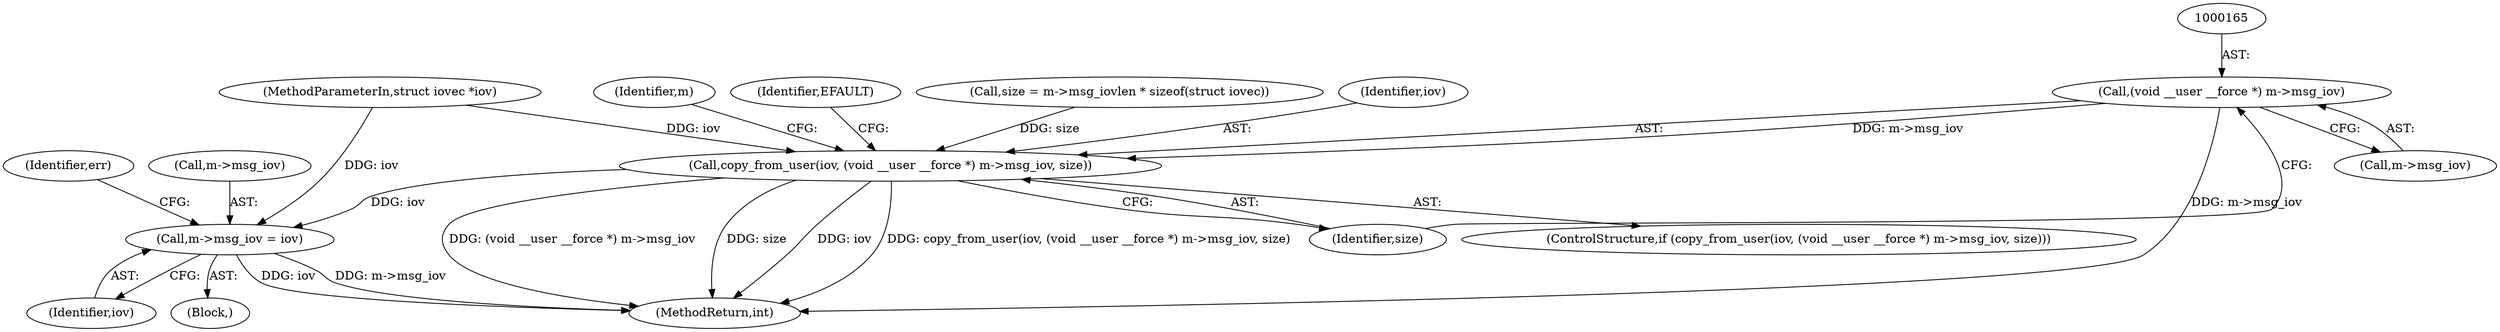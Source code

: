 digraph "0_linux_f3d3342602f8bcbf37d7c46641cb9bca7618eb1c_14@pointer" {
"1000164" [label="(Call,(void __user __force *) m->msg_iov)"];
"1000162" [label="(Call,copy_from_user(iov, (void __user __force *) m->msg_iov, size))"];
"1000173" [label="(Call,m->msg_iov = iov)"];
"1000177" [label="(Identifier,iov)"];
"1000179" [label="(Identifier,err)"];
"1000166" [label="(Call,m->msg_iov)"];
"1000225" [label="(MethodReturn,int)"];
"1000173" [label="(Call,m->msg_iov = iov)"];
"1000169" [label="(Identifier,size)"];
"1000164" [label="(Call,(void __user __force *) m->msg_iov)"];
"1000162" [label="(Call,copy_from_user(iov, (void __user __force *) m->msg_iov, size))"];
"1000174" [label="(Call,m->msg_iov)"];
"1000102" [label="(MethodParameterIn,struct iovec *iov)"];
"1000175" [label="(Identifier,m)"];
"1000172" [label="(Identifier,EFAULT)"];
"1000161" [label="(ControlStructure,if (copy_from_user(iov, (void __user __force *) m->msg_iov, size)))"];
"1000153" [label="(Call,size = m->msg_iovlen * sizeof(struct iovec))"];
"1000163" [label="(Identifier,iov)"];
"1000105" [label="(Block,)"];
"1000164" -> "1000162"  [label="AST: "];
"1000164" -> "1000166"  [label="CFG: "];
"1000165" -> "1000164"  [label="AST: "];
"1000166" -> "1000164"  [label="AST: "];
"1000169" -> "1000164"  [label="CFG: "];
"1000164" -> "1000225"  [label="DDG: m->msg_iov"];
"1000164" -> "1000162"  [label="DDG: m->msg_iov"];
"1000162" -> "1000161"  [label="AST: "];
"1000162" -> "1000169"  [label="CFG: "];
"1000163" -> "1000162"  [label="AST: "];
"1000169" -> "1000162"  [label="AST: "];
"1000172" -> "1000162"  [label="CFG: "];
"1000175" -> "1000162"  [label="CFG: "];
"1000162" -> "1000225"  [label="DDG: (void __user __force *) m->msg_iov"];
"1000162" -> "1000225"  [label="DDG: size"];
"1000162" -> "1000225"  [label="DDG: iov"];
"1000162" -> "1000225"  [label="DDG: copy_from_user(iov, (void __user __force *) m->msg_iov, size)"];
"1000102" -> "1000162"  [label="DDG: iov"];
"1000153" -> "1000162"  [label="DDG: size"];
"1000162" -> "1000173"  [label="DDG: iov"];
"1000173" -> "1000105"  [label="AST: "];
"1000173" -> "1000177"  [label="CFG: "];
"1000174" -> "1000173"  [label="AST: "];
"1000177" -> "1000173"  [label="AST: "];
"1000179" -> "1000173"  [label="CFG: "];
"1000173" -> "1000225"  [label="DDG: iov"];
"1000173" -> "1000225"  [label="DDG: m->msg_iov"];
"1000102" -> "1000173"  [label="DDG: iov"];
}
